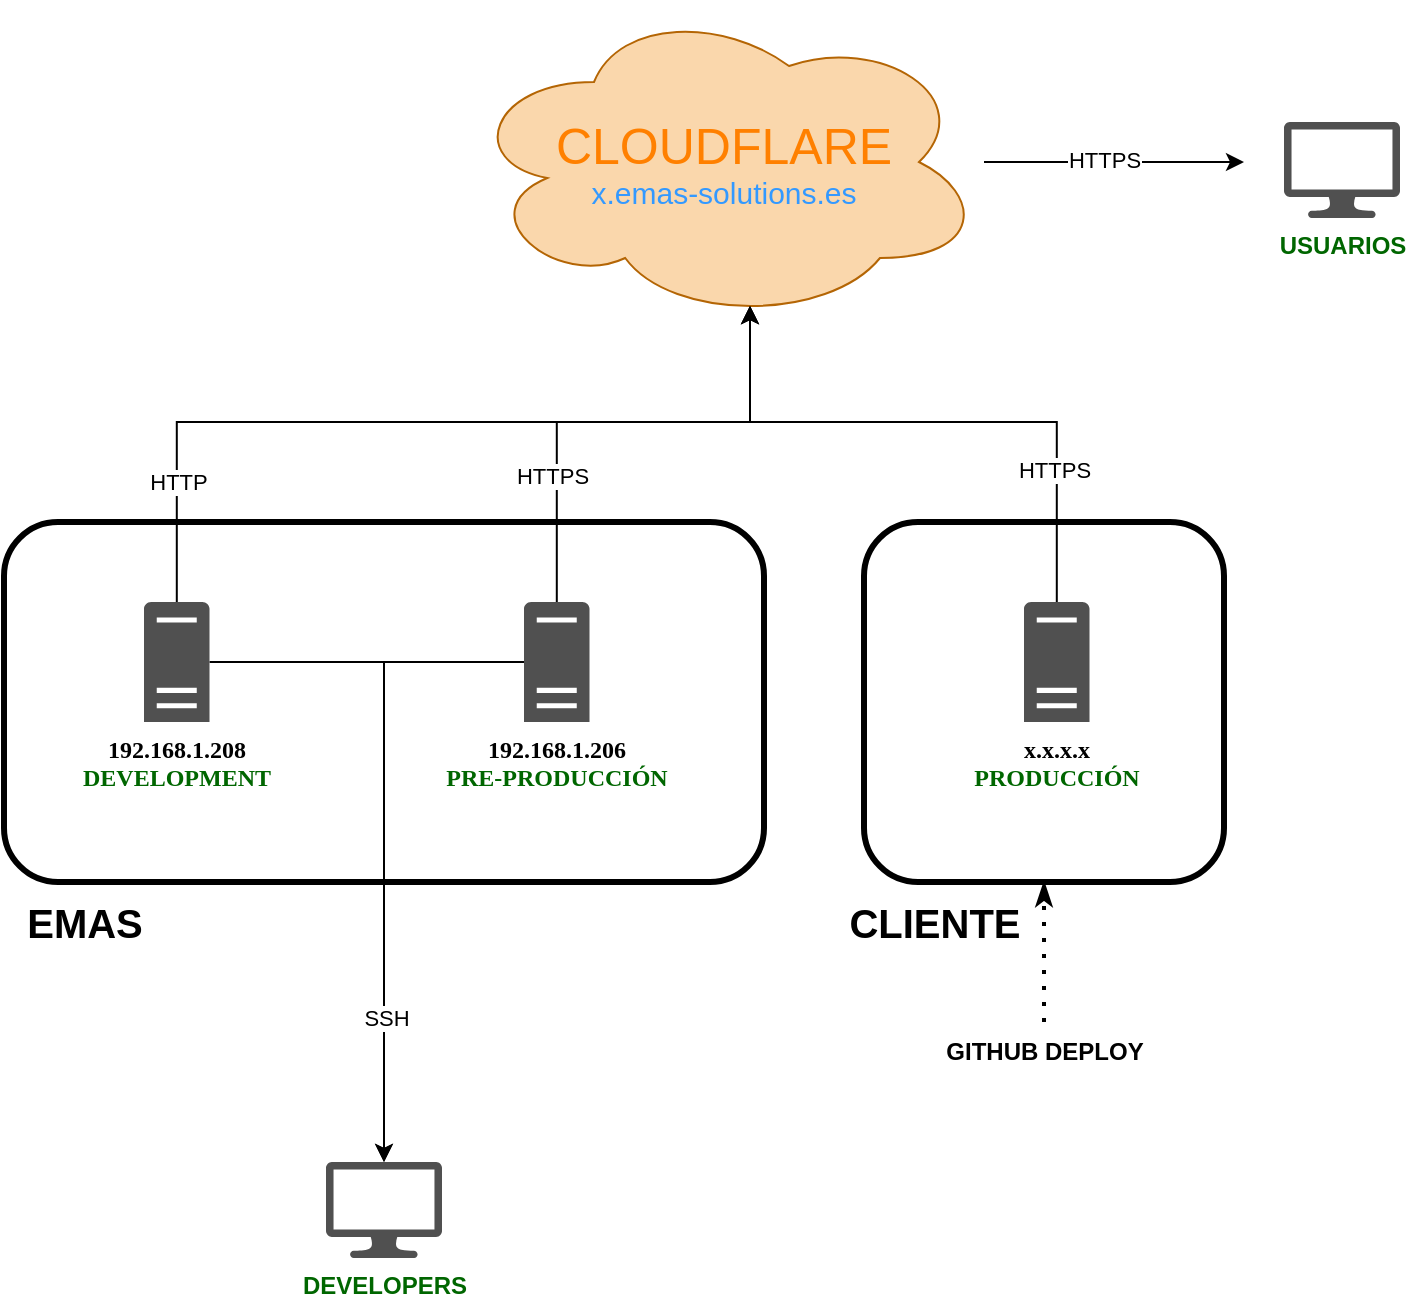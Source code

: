 <mxfile version="23.1.1" type="device">
  <diagram name="Page-1" id="xn2FyQzohfk560pKKrrB">
    <mxGraphModel dx="1509" dy="863" grid="1" gridSize="10" guides="1" tooltips="1" connect="1" arrows="1" fold="1" page="1" pageScale="1" pageWidth="850" pageHeight="1100" math="0" shadow="0">
      <root>
        <mxCell id="0" />
        <mxCell id="1" parent="0" />
        <mxCell id="Kj7rIgAF8VZYllp7fPQ8-4" value="" style="rounded=1;whiteSpace=wrap;html=1;fillColor=none;strokeColor=default;strokeWidth=3;" vertex="1" parent="1">
          <mxGeometry x="40" y="320" width="380" height="180" as="geometry" />
        </mxCell>
        <mxCell id="Kj7rIgAF8VZYllp7fPQ8-19" style="edgeStyle=orthogonalEdgeStyle;rounded=0;orthogonalLoop=1;jettySize=auto;html=1;" edge="1" parent="1" source="Kj7rIgAF8VZYllp7fPQ8-1" target="Kj7rIgAF8VZYllp7fPQ8-17">
          <mxGeometry relative="1" as="geometry" />
        </mxCell>
        <mxCell id="Kj7rIgAF8VZYllp7fPQ8-1" value="&lt;b&gt;&lt;font face=&quot;Verdana&quot;&gt;192.168.1.208&lt;br&gt;&lt;font style=&quot;font-size: 12px;&quot; color=&quot;#006600&quot;&gt;DEVELOPMENT&lt;/font&gt;&lt;/font&gt;&lt;/b&gt;" style="sketch=0;pointerEvents=1;shadow=0;dashed=0;html=1;strokeColor=none;fillColor=#505050;labelPosition=center;verticalLabelPosition=bottom;verticalAlign=top;outlineConnect=0;align=center;shape=mxgraph.office.servers.server_generic;" vertex="1" parent="1">
          <mxGeometry x="110" y="360" width="32.75" height="60" as="geometry" />
        </mxCell>
        <mxCell id="Kj7rIgAF8VZYllp7fPQ8-18" style="edgeStyle=orthogonalEdgeStyle;rounded=0;orthogonalLoop=1;jettySize=auto;html=1;" edge="1" parent="1" source="Kj7rIgAF8VZYllp7fPQ8-2" target="Kj7rIgAF8VZYllp7fPQ8-17">
          <mxGeometry relative="1" as="geometry" />
        </mxCell>
        <mxCell id="Kj7rIgAF8VZYllp7fPQ8-29" value="SSH" style="edgeLabel;html=1;align=center;verticalAlign=middle;resizable=0;points=[];" vertex="1" connectable="0" parent="Kj7rIgAF8VZYllp7fPQ8-18">
          <mxGeometry x="0.549" y="1" relative="1" as="geometry">
            <mxPoint as="offset" />
          </mxGeometry>
        </mxCell>
        <mxCell id="Kj7rIgAF8VZYllp7fPQ8-2" value="&lt;b&gt;&lt;font face=&quot;Verdana&quot;&gt;192.168.1.206&lt;font color=&quot;#006600&quot;&gt;&lt;br&gt;PRE-PRODUCCIÓN&lt;br&gt;&lt;/font&gt;&lt;/font&gt;&lt;/b&gt;" style="sketch=0;pointerEvents=1;shadow=0;dashed=0;html=1;strokeColor=none;fillColor=#505050;labelPosition=center;verticalLabelPosition=bottom;verticalAlign=top;outlineConnect=0;align=center;shape=mxgraph.office.servers.server_generic;" vertex="1" parent="1">
          <mxGeometry x="300" y="360" width="32.75" height="60" as="geometry" />
        </mxCell>
        <mxCell id="Kj7rIgAF8VZYllp7fPQ8-3" value="&lt;font face=&quot;Verdana&quot;&gt;&lt;b&gt;x.x.x.x&lt;/b&gt;&lt;font color=&quot;#006600&quot;&gt;&lt;br&gt;&lt;b&gt;PRODUCCIÓN&lt;br&gt;&lt;/b&gt;&lt;/font&gt;&lt;/font&gt;" style="sketch=0;pointerEvents=1;shadow=0;dashed=0;html=1;strokeColor=none;fillColor=#505050;labelPosition=center;verticalLabelPosition=bottom;verticalAlign=top;outlineConnect=0;align=center;shape=mxgraph.office.servers.server_generic;" vertex="1" parent="1">
          <mxGeometry x="550" y="360" width="32.75" height="60" as="geometry" />
        </mxCell>
        <mxCell id="Kj7rIgAF8VZYllp7fPQ8-5" value="EMAS" style="text;html=1;align=center;verticalAlign=middle;resizable=0;points=[];autosize=1;strokeColor=none;fillColor=none;fontStyle=1;fontSize=20;" vertex="1" parent="1">
          <mxGeometry x="40" y="500" width="80" height="40" as="geometry" />
        </mxCell>
        <mxCell id="Kj7rIgAF8VZYllp7fPQ8-11" style="edgeStyle=orthogonalEdgeStyle;rounded=0;orthogonalLoop=1;jettySize=auto;html=1;" edge="1" parent="1" source="Kj7rIgAF8VZYllp7fPQ8-7">
          <mxGeometry relative="1" as="geometry">
            <mxPoint x="660" y="140" as="targetPoint" />
          </mxGeometry>
        </mxCell>
        <mxCell id="Kj7rIgAF8VZYllp7fPQ8-20" value="HTTPS" style="edgeLabel;html=1;align=center;verticalAlign=middle;resizable=0;points=[];" vertex="1" connectable="0" parent="Kj7rIgAF8VZYllp7fPQ8-11">
          <mxGeometry x="-0.087" y="1" relative="1" as="geometry">
            <mxPoint as="offset" />
          </mxGeometry>
        </mxCell>
        <mxCell id="Kj7rIgAF8VZYllp7fPQ8-7" value="&lt;font color=&quot;#ff8000&quot; style=&quot;font-size: 25px;&quot;&gt;CLOUDFLARE&lt;/font&gt;&lt;br&gt;&lt;font color=&quot;#3399ff&quot; style=&quot;font-size: 15px;&quot;&gt;x.emas-solutions.es&lt;/font&gt;&lt;font color=&quot;#3399ff&quot; style=&quot;font-size: 15px;&quot;&gt;&lt;br&gt;&lt;/font&gt;" style="ellipse;shape=cloud;whiteSpace=wrap;html=1;fillColor=#fad7ac;strokeColor=#b46504;" vertex="1" parent="1">
          <mxGeometry x="270" y="60" width="260" height="160" as="geometry" />
        </mxCell>
        <mxCell id="Kj7rIgAF8VZYllp7fPQ8-8" style="edgeStyle=orthogonalEdgeStyle;rounded=0;orthogonalLoop=1;jettySize=auto;html=1;entryX=0.55;entryY=0.95;entryDx=0;entryDy=0;entryPerimeter=0;" edge="1" parent="1" source="Kj7rIgAF8VZYllp7fPQ8-2" target="Kj7rIgAF8VZYllp7fPQ8-7">
          <mxGeometry relative="1" as="geometry">
            <Array as="points">
              <mxPoint x="316" y="270" />
              <mxPoint x="413" y="270" />
            </Array>
          </mxGeometry>
        </mxCell>
        <mxCell id="Kj7rIgAF8VZYllp7fPQ8-27" value="HTTPS" style="edgeLabel;html=1;align=center;verticalAlign=middle;resizable=0;points=[];" vertex="1" connectable="0" parent="Kj7rIgAF8VZYllp7fPQ8-8">
          <mxGeometry x="-0.481" y="3" relative="1" as="geometry">
            <mxPoint as="offset" />
          </mxGeometry>
        </mxCell>
        <mxCell id="Kj7rIgAF8VZYllp7fPQ8-9" style="edgeStyle=orthogonalEdgeStyle;rounded=0;orthogonalLoop=1;jettySize=auto;html=1;entryX=0.55;entryY=0.95;entryDx=0;entryDy=0;entryPerimeter=0;" edge="1" parent="1" source="Kj7rIgAF8VZYllp7fPQ8-1" target="Kj7rIgAF8VZYllp7fPQ8-7">
          <mxGeometry relative="1" as="geometry">
            <Array as="points">
              <mxPoint x="126" y="270" />
              <mxPoint x="413" y="270" />
            </Array>
          </mxGeometry>
        </mxCell>
        <mxCell id="Kj7rIgAF8VZYllp7fPQ8-21" value="HTTP" style="edgeLabel;html=1;align=center;verticalAlign=middle;resizable=0;points=[];" vertex="1" connectable="0" parent="Kj7rIgAF8VZYllp7fPQ8-9">
          <mxGeometry x="-0.071" y="-1" relative="1" as="geometry">
            <mxPoint x="-112" y="29" as="offset" />
          </mxGeometry>
        </mxCell>
        <mxCell id="Kj7rIgAF8VZYllp7fPQ8-10" style="edgeStyle=orthogonalEdgeStyle;rounded=0;orthogonalLoop=1;jettySize=auto;html=1;entryX=0.55;entryY=0.95;entryDx=0;entryDy=0;entryPerimeter=0;" edge="1" parent="1" source="Kj7rIgAF8VZYllp7fPQ8-3" target="Kj7rIgAF8VZYllp7fPQ8-7">
          <mxGeometry relative="1" as="geometry">
            <Array as="points">
              <mxPoint x="566" y="270" />
              <mxPoint x="413" y="270" />
            </Array>
          </mxGeometry>
        </mxCell>
        <mxCell id="Kj7rIgAF8VZYllp7fPQ8-28" value="HTTPS" style="edgeLabel;html=1;align=center;verticalAlign=middle;resizable=0;points=[];" vertex="1" connectable="0" parent="Kj7rIgAF8VZYllp7fPQ8-10">
          <mxGeometry x="-0.562" y="2" relative="1" as="geometry">
            <mxPoint as="offset" />
          </mxGeometry>
        </mxCell>
        <mxCell id="Kj7rIgAF8VZYllp7fPQ8-12" value="&lt;b&gt;&lt;font color=&quot;#006600&quot;&gt;USUARIOS&lt;/font&gt;&lt;/b&gt;" style="sketch=0;pointerEvents=1;shadow=0;dashed=0;html=1;strokeColor=none;fillColor=#505050;labelPosition=center;verticalLabelPosition=bottom;verticalAlign=top;outlineConnect=0;align=center;shape=mxgraph.office.devices.lcd_monitor;" vertex="1" parent="1">
          <mxGeometry x="680" y="120" width="58" height="48" as="geometry" />
        </mxCell>
        <mxCell id="Kj7rIgAF8VZYllp7fPQ8-13" value="" style="rounded=1;whiteSpace=wrap;html=1;fillColor=none;strokeColor=default;strokeWidth=3;" vertex="1" parent="1">
          <mxGeometry x="470" y="320" width="180" height="180" as="geometry" />
        </mxCell>
        <mxCell id="Kj7rIgAF8VZYllp7fPQ8-16" value="CLIENTE" style="text;html=1;align=center;verticalAlign=middle;resizable=0;points=[];autosize=1;strokeColor=none;fillColor=none;fontStyle=1;fontSize=20;" vertex="1" parent="1">
          <mxGeometry x="450" y="500" width="110" height="40" as="geometry" />
        </mxCell>
        <mxCell id="Kj7rIgAF8VZYllp7fPQ8-17" value="&lt;font color=&quot;#006600&quot;&gt;&lt;b&gt;DEVELOPERS&lt;/b&gt;&lt;/font&gt;" style="sketch=0;pointerEvents=1;shadow=0;dashed=0;html=1;strokeColor=none;fillColor=#505050;labelPosition=center;verticalLabelPosition=bottom;verticalAlign=top;outlineConnect=0;align=center;shape=mxgraph.office.devices.lcd_monitor;" vertex="1" parent="1">
          <mxGeometry x="201" y="640" width="58" height="48" as="geometry" />
        </mxCell>
        <mxCell id="Kj7rIgAF8VZYllp7fPQ8-31" value="" style="endArrow=classicThin;dashed=1;html=1;dashPattern=1 3;strokeWidth=2;rounded=0;verticalAlign=middle;startArrow=none;startFill=0;endFill=1;" edge="1" parent="1" target="Kj7rIgAF8VZYllp7fPQ8-13">
          <mxGeometry width="50" height="50" relative="1" as="geometry">
            <mxPoint x="560" y="570" as="sourcePoint" />
            <mxPoint x="570" y="500" as="targetPoint" />
          </mxGeometry>
        </mxCell>
        <mxCell id="Kj7rIgAF8VZYllp7fPQ8-32" value="GITHUB DEPLOY" style="text;html=1;align=center;verticalAlign=middle;resizable=0;points=[];autosize=1;strokeColor=none;fillColor=none;fontStyle=1;fontSize=12;" vertex="1" parent="1">
          <mxGeometry x="505" y="570" width="110" height="30" as="geometry" />
        </mxCell>
      </root>
    </mxGraphModel>
  </diagram>
</mxfile>
